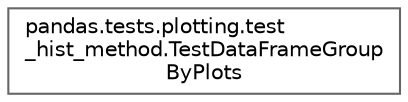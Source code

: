 digraph "Graphical Class Hierarchy"
{
 // LATEX_PDF_SIZE
  bgcolor="transparent";
  edge [fontname=Helvetica,fontsize=10,labelfontname=Helvetica,labelfontsize=10];
  node [fontname=Helvetica,fontsize=10,shape=box,height=0.2,width=0.4];
  rankdir="LR";
  Node0 [id="Node000000",label="pandas.tests.plotting.test\l_hist_method.TestDataFrameGroup\lByPlots",height=0.2,width=0.4,color="grey40", fillcolor="white", style="filled",URL="$d2/d41/classpandas_1_1tests_1_1plotting_1_1test__hist__method_1_1TestDataFrameGroupByPlots.html",tooltip=" "];
}
